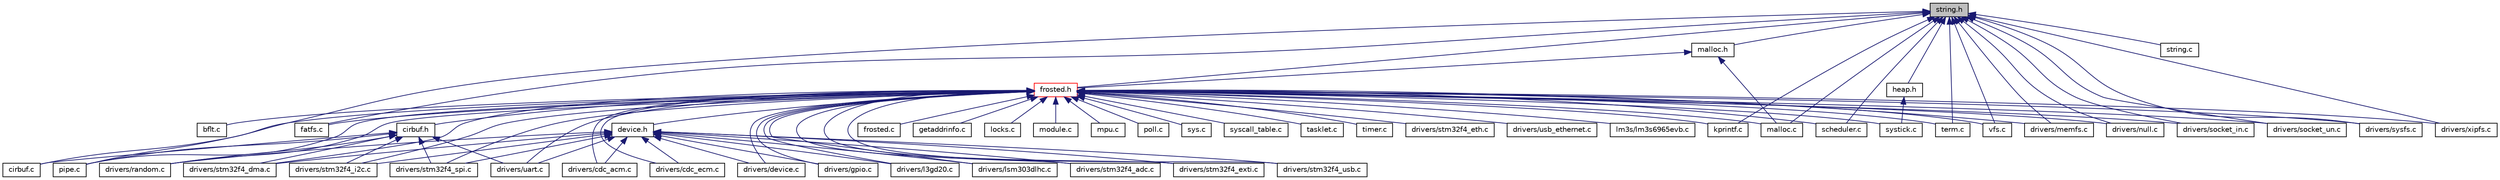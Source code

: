 digraph "string.h"
{
  edge [fontname="Helvetica",fontsize="10",labelfontname="Helvetica",labelfontsize="10"];
  node [fontname="Helvetica",fontsize="10",shape=record];
  Node1 [label="string.h",height=0.2,width=0.4,color="black", fillcolor="grey75", style="filled", fontcolor="black"];
  Node1 -> Node2 [dir="back",color="midnightblue",fontsize="10",style="solid",fontname="Helvetica"];
  Node2 [label="malloc.h",height=0.2,width=0.4,color="black", fillcolor="white", style="filled",URL="$malloc_8h.html"];
  Node2 -> Node3 [dir="back",color="midnightblue",fontsize="10",style="solid",fontname="Helvetica"];
  Node3 [label="frosted.h",height=0.2,width=0.4,color="red", fillcolor="white", style="filled",URL="$frosted_8h.html"];
  Node3 -> Node4 [dir="back",color="midnightblue",fontsize="10",style="solid",fontname="Helvetica"];
  Node4 [label="bflt.c",height=0.2,width=0.4,color="black", fillcolor="white", style="filled",URL="$bflt_8c.html"];
  Node3 -> Node5 [dir="back",color="midnightblue",fontsize="10",style="solid",fontname="Helvetica"];
  Node5 [label="cirbuf.c",height=0.2,width=0.4,color="black", fillcolor="white", style="filled",URL="$cirbuf_8c.html"];
  Node3 -> Node6 [dir="back",color="midnightblue",fontsize="10",style="solid",fontname="Helvetica"];
  Node6 [label="cirbuf.h",height=0.2,width=0.4,color="black", fillcolor="white", style="filled",URL="$cirbuf_8h.html"];
  Node6 -> Node5 [dir="back",color="midnightblue",fontsize="10",style="solid",fontname="Helvetica"];
  Node6 -> Node7 [dir="back",color="midnightblue",fontsize="10",style="solid",fontname="Helvetica"];
  Node7 [label="pipe.c",height=0.2,width=0.4,color="black", fillcolor="white", style="filled",URL="$pipe_8c.html"];
  Node6 -> Node8 [dir="back",color="midnightblue",fontsize="10",style="solid",fontname="Helvetica"];
  Node8 [label="drivers/random.c",height=0.2,width=0.4,color="black", fillcolor="white", style="filled",URL="$random_8c.html"];
  Node6 -> Node9 [dir="back",color="midnightblue",fontsize="10",style="solid",fontname="Helvetica"];
  Node9 [label="drivers/stm32f4_dma.c",height=0.2,width=0.4,color="black", fillcolor="white", style="filled",URL="$stm32f4__dma_8c.html"];
  Node6 -> Node10 [dir="back",color="midnightblue",fontsize="10",style="solid",fontname="Helvetica"];
  Node10 [label="drivers/stm32f4_i2c.c",height=0.2,width=0.4,color="black", fillcolor="white", style="filled",URL="$stm32f4__i2c_8c.html"];
  Node6 -> Node11 [dir="back",color="midnightblue",fontsize="10",style="solid",fontname="Helvetica"];
  Node11 [label="drivers/stm32f4_spi.c",height=0.2,width=0.4,color="black", fillcolor="white", style="filled",URL="$stm32f4__spi_8c.html"];
  Node6 -> Node12 [dir="back",color="midnightblue",fontsize="10",style="solid",fontname="Helvetica"];
  Node12 [label="drivers/uart.c",height=0.2,width=0.4,color="black", fillcolor="white", style="filled",URL="$uart_8c.html"];
  Node3 -> Node13 [dir="back",color="midnightblue",fontsize="10",style="solid",fontname="Helvetica"];
  Node13 [label="device.h",height=0.2,width=0.4,color="black", fillcolor="white", style="filled",URL="$device_8h.html"];
  Node13 -> Node14 [dir="back",color="midnightblue",fontsize="10",style="solid",fontname="Helvetica"];
  Node14 [label="drivers/cdc_acm.c",height=0.2,width=0.4,color="black", fillcolor="white", style="filled",URL="$cdc__acm_8c.html"];
  Node13 -> Node15 [dir="back",color="midnightblue",fontsize="10",style="solid",fontname="Helvetica"];
  Node15 [label="drivers/cdc_ecm.c",height=0.2,width=0.4,color="black", fillcolor="white", style="filled",URL="$cdc__ecm_8c.html"];
  Node13 -> Node16 [dir="back",color="midnightblue",fontsize="10",style="solid",fontname="Helvetica"];
  Node16 [label="drivers/device.c",height=0.2,width=0.4,color="black", fillcolor="white", style="filled",URL="$device_8c.html"];
  Node13 -> Node17 [dir="back",color="midnightblue",fontsize="10",style="solid",fontname="Helvetica"];
  Node17 [label="drivers/gpio.c",height=0.2,width=0.4,color="black", fillcolor="white", style="filled",URL="$gpio_8c.html"];
  Node13 -> Node18 [dir="back",color="midnightblue",fontsize="10",style="solid",fontname="Helvetica"];
  Node18 [label="drivers/l3gd20.c",height=0.2,width=0.4,color="black", fillcolor="white", style="filled",URL="$l3gd20_8c.html"];
  Node13 -> Node19 [dir="back",color="midnightblue",fontsize="10",style="solid",fontname="Helvetica"];
  Node19 [label="drivers/lsm303dlhc.c",height=0.2,width=0.4,color="black", fillcolor="white", style="filled",URL="$lsm303dlhc_8c.html"];
  Node13 -> Node8 [dir="back",color="midnightblue",fontsize="10",style="solid",fontname="Helvetica"];
  Node13 -> Node20 [dir="back",color="midnightblue",fontsize="10",style="solid",fontname="Helvetica"];
  Node20 [label="drivers/stm32f4_adc.c",height=0.2,width=0.4,color="black", fillcolor="white", style="filled",URL="$stm32f4__adc_8c.html"];
  Node13 -> Node9 [dir="back",color="midnightblue",fontsize="10",style="solid",fontname="Helvetica"];
  Node13 -> Node21 [dir="back",color="midnightblue",fontsize="10",style="solid",fontname="Helvetica"];
  Node21 [label="drivers/stm32f4_exti.c",height=0.2,width=0.4,color="black", fillcolor="white", style="filled",URL="$stm32f4__exti_8c.html"];
  Node13 -> Node10 [dir="back",color="midnightblue",fontsize="10",style="solid",fontname="Helvetica"];
  Node13 -> Node11 [dir="back",color="midnightblue",fontsize="10",style="solid",fontname="Helvetica"];
  Node13 -> Node22 [dir="back",color="midnightblue",fontsize="10",style="solid",fontname="Helvetica"];
  Node22 [label="drivers/stm32f4_usb.c",height=0.2,width=0.4,color="black", fillcolor="white", style="filled",URL="$stm32f4__usb_8c.html"];
  Node13 -> Node12 [dir="back",color="midnightblue",fontsize="10",style="solid",fontname="Helvetica"];
  Node3 -> Node23 [dir="back",color="midnightblue",fontsize="10",style="solid",fontname="Helvetica"];
  Node23 [label="fatfs.c",height=0.2,width=0.4,color="black", fillcolor="white", style="filled",URL="$fatfs_8c.html"];
  Node3 -> Node24 [dir="back",color="midnightblue",fontsize="10",style="solid",fontname="Helvetica"];
  Node24 [label="frosted.c",height=0.2,width=0.4,color="black", fillcolor="white", style="filled",URL="$frosted_8c.html"];
  Node3 -> Node25 [dir="back",color="midnightblue",fontsize="10",style="solid",fontname="Helvetica"];
  Node25 [label="getaddrinfo.c",height=0.2,width=0.4,color="black", fillcolor="white", style="filled",URL="$getaddrinfo_8c.html"];
  Node3 -> Node26 [dir="back",color="midnightblue",fontsize="10",style="solid",fontname="Helvetica"];
  Node26 [label="kprintf.c",height=0.2,width=0.4,color="black", fillcolor="white", style="filled",URL="$kprintf_8c.html"];
  Node3 -> Node27 [dir="back",color="midnightblue",fontsize="10",style="solid",fontname="Helvetica"];
  Node27 [label="locks.c",height=0.2,width=0.4,color="black", fillcolor="white", style="filled",URL="$locks_8c.html"];
  Node3 -> Node28 [dir="back",color="midnightblue",fontsize="10",style="solid",fontname="Helvetica"];
  Node28 [label="malloc.c",height=0.2,width=0.4,color="black", fillcolor="white", style="filled",URL="$malloc_8c.html"];
  Node3 -> Node29 [dir="back",color="midnightblue",fontsize="10",style="solid",fontname="Helvetica"];
  Node29 [label="module.c",height=0.2,width=0.4,color="black", fillcolor="white", style="filled",URL="$module_8c.html"];
  Node3 -> Node30 [dir="back",color="midnightblue",fontsize="10",style="solid",fontname="Helvetica"];
  Node30 [label="mpu.c",height=0.2,width=0.4,color="black", fillcolor="white", style="filled",URL="$mpu_8c.html"];
  Node3 -> Node7 [dir="back",color="midnightblue",fontsize="10",style="solid",fontname="Helvetica"];
  Node3 -> Node31 [dir="back",color="midnightblue",fontsize="10",style="solid",fontname="Helvetica"];
  Node31 [label="poll.c",height=0.2,width=0.4,color="black", fillcolor="white", style="filled",URL="$poll_8c.html"];
  Node3 -> Node32 [dir="back",color="midnightblue",fontsize="10",style="solid",fontname="Helvetica"];
  Node32 [label="scheduler.c",height=0.2,width=0.4,color="black", fillcolor="white", style="filled",URL="$scheduler_8c.html"];
  Node3 -> Node33 [dir="back",color="midnightblue",fontsize="10",style="solid",fontname="Helvetica"];
  Node33 [label="sys.c",height=0.2,width=0.4,color="black", fillcolor="white", style="filled",URL="$sys_8c.html"];
  Node3 -> Node34 [dir="back",color="midnightblue",fontsize="10",style="solid",fontname="Helvetica"];
  Node34 [label="syscall_table.c",height=0.2,width=0.4,color="black", fillcolor="white", style="filled",URL="$syscall__table_8c.html"];
  Node3 -> Node35 [dir="back",color="midnightblue",fontsize="10",style="solid",fontname="Helvetica"];
  Node35 [label="systick.c",height=0.2,width=0.4,color="black", fillcolor="white", style="filled",URL="$systick_8c.html"];
  Node3 -> Node36 [dir="back",color="midnightblue",fontsize="10",style="solid",fontname="Helvetica"];
  Node36 [label="tasklet.c",height=0.2,width=0.4,color="black", fillcolor="white", style="filled",URL="$tasklet_8c.html"];
  Node3 -> Node37 [dir="back",color="midnightblue",fontsize="10",style="solid",fontname="Helvetica"];
  Node37 [label="term.c",height=0.2,width=0.4,color="black", fillcolor="white", style="filled",URL="$term_8c.html"];
  Node3 -> Node38 [dir="back",color="midnightblue",fontsize="10",style="solid",fontname="Helvetica"];
  Node38 [label="timer.c",height=0.2,width=0.4,color="black", fillcolor="white", style="filled",URL="$timer_8c.html"];
  Node3 -> Node39 [dir="back",color="midnightblue",fontsize="10",style="solid",fontname="Helvetica"];
  Node39 [label="vfs.c",height=0.2,width=0.4,color="black", fillcolor="white", style="filled",URL="$vfs_8c.html"];
  Node3 -> Node14 [dir="back",color="midnightblue",fontsize="10",style="solid",fontname="Helvetica"];
  Node3 -> Node15 [dir="back",color="midnightblue",fontsize="10",style="solid",fontname="Helvetica"];
  Node3 -> Node16 [dir="back",color="midnightblue",fontsize="10",style="solid",fontname="Helvetica"];
  Node3 -> Node17 [dir="back",color="midnightblue",fontsize="10",style="solid",fontname="Helvetica"];
  Node3 -> Node18 [dir="back",color="midnightblue",fontsize="10",style="solid",fontname="Helvetica"];
  Node3 -> Node19 [dir="back",color="midnightblue",fontsize="10",style="solid",fontname="Helvetica"];
  Node3 -> Node40 [dir="back",color="midnightblue",fontsize="10",style="solid",fontname="Helvetica"];
  Node40 [label="drivers/memfs.c",height=0.2,width=0.4,color="black", fillcolor="white", style="filled",URL="$memfs_8c.html"];
  Node3 -> Node41 [dir="back",color="midnightblue",fontsize="10",style="solid",fontname="Helvetica"];
  Node41 [label="drivers/null.c",height=0.2,width=0.4,color="black", fillcolor="white", style="filled",URL="$null_8c.html"];
  Node3 -> Node8 [dir="back",color="midnightblue",fontsize="10",style="solid",fontname="Helvetica"];
  Node3 -> Node42 [dir="back",color="midnightblue",fontsize="10",style="solid",fontname="Helvetica"];
  Node42 [label="drivers/socket_in.c",height=0.2,width=0.4,color="black", fillcolor="white", style="filled",URL="$socket__in_8c.html"];
  Node3 -> Node43 [dir="back",color="midnightblue",fontsize="10",style="solid",fontname="Helvetica"];
  Node43 [label="drivers/socket_un.c",height=0.2,width=0.4,color="black", fillcolor="white", style="filled",URL="$socket__un_8c.html"];
  Node3 -> Node20 [dir="back",color="midnightblue",fontsize="10",style="solid",fontname="Helvetica"];
  Node3 -> Node9 [dir="back",color="midnightblue",fontsize="10",style="solid",fontname="Helvetica"];
  Node3 -> Node44 [dir="back",color="midnightblue",fontsize="10",style="solid",fontname="Helvetica"];
  Node44 [label="drivers/stm32f4_eth.c",height=0.2,width=0.4,color="black", fillcolor="white", style="filled",URL="$stm32f4__eth_8c.html"];
  Node3 -> Node21 [dir="back",color="midnightblue",fontsize="10",style="solid",fontname="Helvetica"];
  Node3 -> Node10 [dir="back",color="midnightblue",fontsize="10",style="solid",fontname="Helvetica"];
  Node3 -> Node11 [dir="back",color="midnightblue",fontsize="10",style="solid",fontname="Helvetica"];
  Node3 -> Node22 [dir="back",color="midnightblue",fontsize="10",style="solid",fontname="Helvetica"];
  Node3 -> Node45 [dir="back",color="midnightblue",fontsize="10",style="solid",fontname="Helvetica"];
  Node45 [label="drivers/sysfs.c",height=0.2,width=0.4,color="black", fillcolor="white", style="filled",URL="$sysfs_8c.html"];
  Node3 -> Node12 [dir="back",color="midnightblue",fontsize="10",style="solid",fontname="Helvetica"];
  Node3 -> Node46 [dir="back",color="midnightblue",fontsize="10",style="solid",fontname="Helvetica"];
  Node46 [label="drivers/usb_ethernet.c",height=0.2,width=0.4,color="black", fillcolor="white", style="filled",URL="$usb__ethernet_8c.html"];
  Node3 -> Node47 [dir="back",color="midnightblue",fontsize="10",style="solid",fontname="Helvetica"];
  Node47 [label="drivers/xipfs.c",height=0.2,width=0.4,color="black", fillcolor="white", style="filled",URL="$xipfs_8c.html"];
  Node3 -> Node48 [dir="back",color="midnightblue",fontsize="10",style="solid",fontname="Helvetica"];
  Node48 [label="lm3s/lm3s6965evb.c",height=0.2,width=0.4,color="black", fillcolor="white", style="filled",URL="$lm3s6965evb_8c.html"];
  Node2 -> Node28 [dir="back",color="midnightblue",fontsize="10",style="solid",fontname="Helvetica"];
  Node1 -> Node3 [dir="back",color="midnightblue",fontsize="10",style="solid",fontname="Helvetica"];
  Node1 -> Node23 [dir="back",color="midnightblue",fontsize="10",style="solid",fontname="Helvetica"];
  Node1 -> Node49 [dir="back",color="midnightblue",fontsize="10",style="solid",fontname="Helvetica"];
  Node49 [label="heap.h",height=0.2,width=0.4,color="black", fillcolor="white", style="filled",URL="$heap_8h.html"];
  Node49 -> Node35 [dir="back",color="midnightblue",fontsize="10",style="solid",fontname="Helvetica"];
  Node1 -> Node26 [dir="back",color="midnightblue",fontsize="10",style="solid",fontname="Helvetica"];
  Node1 -> Node28 [dir="back",color="midnightblue",fontsize="10",style="solid",fontname="Helvetica"];
  Node1 -> Node7 [dir="back",color="midnightblue",fontsize="10",style="solid",fontname="Helvetica"];
  Node1 -> Node32 [dir="back",color="midnightblue",fontsize="10",style="solid",fontname="Helvetica"];
  Node1 -> Node50 [dir="back",color="midnightblue",fontsize="10",style="solid",fontname="Helvetica"];
  Node50 [label="string.c",height=0.2,width=0.4,color="black", fillcolor="white", style="filled",URL="$string_8c.html"];
  Node1 -> Node37 [dir="back",color="midnightblue",fontsize="10",style="solid",fontname="Helvetica"];
  Node1 -> Node39 [dir="back",color="midnightblue",fontsize="10",style="solid",fontname="Helvetica"];
  Node1 -> Node40 [dir="back",color="midnightblue",fontsize="10",style="solid",fontname="Helvetica"];
  Node1 -> Node41 [dir="back",color="midnightblue",fontsize="10",style="solid",fontname="Helvetica"];
  Node1 -> Node42 [dir="back",color="midnightblue",fontsize="10",style="solid",fontname="Helvetica"];
  Node1 -> Node43 [dir="back",color="midnightblue",fontsize="10",style="solid",fontname="Helvetica"];
  Node1 -> Node45 [dir="back",color="midnightblue",fontsize="10",style="solid",fontname="Helvetica"];
  Node1 -> Node47 [dir="back",color="midnightblue",fontsize="10",style="solid",fontname="Helvetica"];
}
